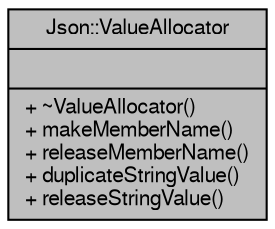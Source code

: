 digraph "Json::ValueAllocator"
{
  edge [fontname="FreeSans",fontsize="10",labelfontname="FreeSans",labelfontsize="10"];
  node [fontname="FreeSans",fontsize="10",shape=record];
  Node1 [label="{Json::ValueAllocator\n||+ ~ValueAllocator()\l+ makeMemberName()\l+ releaseMemberName()\l+ duplicateStringValue()\l+ releaseStringValue()\l}",height=0.2,width=0.4,color="black", fillcolor="grey75", style="filled" fontcolor="black"];
}
